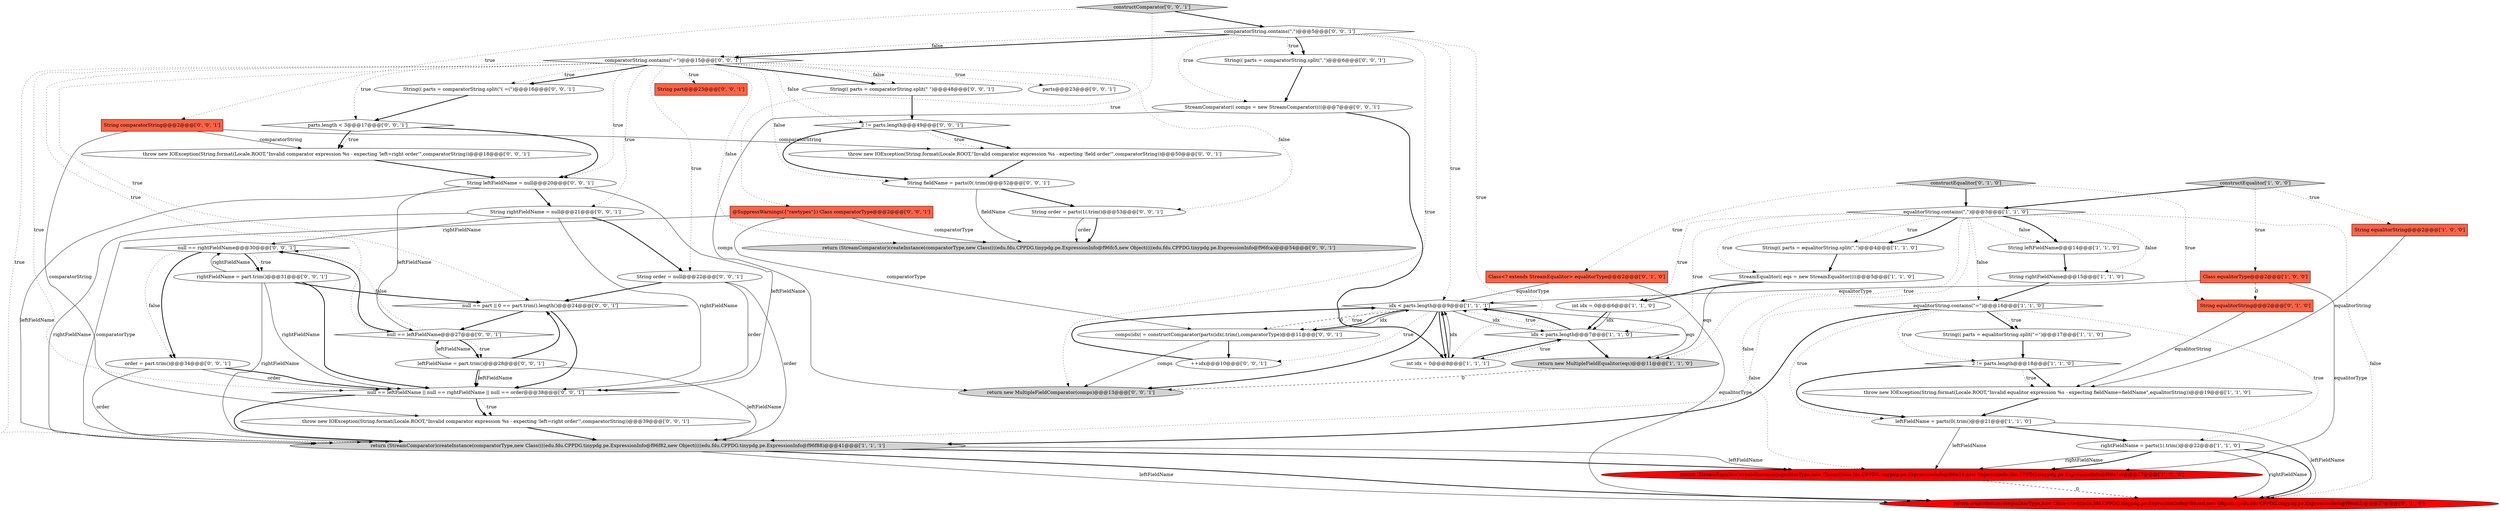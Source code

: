 digraph {
42 [style = filled, label = "parts.length < 3@@@17@@@['0', '0', '1']", fillcolor = white, shape = diamond image = "AAA0AAABBB3BBB"];
30 [style = filled, label = "String rightFieldName = null@@@21@@@['0', '0', '1']", fillcolor = white, shape = ellipse image = "AAA0AAABBB3BBB"];
33 [style = filled, label = "2 != parts.length@@@49@@@['0', '0', '1']", fillcolor = white, shape = diamond image = "AAA0AAABBB3BBB"];
9 [style = filled, label = "return new MultipleFieldEqualitor(eqs)@@@11@@@['1', '1', '0']", fillcolor = lightgray, shape = ellipse image = "AAA0AAABBB1BBB"];
39 [style = filled, label = "comparatorString.contains(\",\")@@@5@@@['0', '0', '1']", fillcolor = white, shape = diamond image = "AAA0AAABBB3BBB"];
46 [style = filled, label = "comps(idx( = constructComparator(parts(idx(.trim(),comparatorType)@@@11@@@['0', '0', '1']", fillcolor = white, shape = ellipse image = "AAA0AAABBB3BBB"];
3 [style = filled, label = "idx < parts.length@@@7@@@['1', '1', '0']", fillcolor = white, shape = diamond image = "AAA0AAABBB1BBB"];
17 [style = filled, label = "idx < parts.length@@@9@@@['1', '1', '1']", fillcolor = white, shape = diamond image = "AAA0AAABBB1BBB"];
4 [style = filled, label = "String leftFieldName@@@14@@@['1', '1', '0']", fillcolor = white, shape = ellipse image = "AAA0AAABBB1BBB"];
18 [style = filled, label = "int idx = 0@@@6@@@['1', '1', '0']", fillcolor = white, shape = ellipse image = "AAA0AAABBB1BBB"];
27 [style = filled, label = "throw new IOException(String.format(Locale.ROOT,\"Invalid comparator expression %s - expecting 'left=right order'\",comparatorString))@@@39@@@['0', '0', '1']", fillcolor = white, shape = ellipse image = "AAA0AAABBB3BBB"];
11 [style = filled, label = "Class equalitorType@@@2@@@['1', '0', '0']", fillcolor = tomato, shape = box image = "AAA1AAABBB1BBB"];
26 [style = filled, label = "throw new IOException(String.format(Locale.ROOT,\"Invalid comparator expression %s - expecting 'left=right order'\",comparatorString))@@@18@@@['0', '0', '1']", fillcolor = white, shape = ellipse image = "AAA0AAABBB3BBB"];
48 [style = filled, label = "return new MultipleFieldComparator(comps)@@@13@@@['0', '0', '1']", fillcolor = lightgray, shape = ellipse image = "AAA0AAABBB3BBB"];
5 [style = filled, label = "String(( parts = equalitorString.split(\"=\")@@@17@@@['1', '1', '0']", fillcolor = white, shape = ellipse image = "AAA0AAABBB1BBB"];
21 [style = filled, label = "Class<? extends StreamEqualitor> equalitorType@@@2@@@['0', '1', '0']", fillcolor = tomato, shape = box image = "AAA0AAABBB2BBB"];
47 [style = filled, label = "String comparatorString@@@2@@@['0', '0', '1']", fillcolor = tomato, shape = box image = "AAA0AAABBB3BBB"];
23 [style = filled, label = "String equalitorString@@@2@@@['0', '1', '0']", fillcolor = tomato, shape = box image = "AAA1AAABBB2BBB"];
8 [style = filled, label = "throw new IOException(String.format(Locale.ROOT,\"Invalid equalitor expression %s - expecting fieldName=fieldName\",equalitorString))@@@19@@@['1', '1', '0']", fillcolor = white, shape = ellipse image = "AAA0AAABBB1BBB"];
10 [style = filled, label = "String equalitorString@@@2@@@['1', '0', '0']", fillcolor = tomato, shape = box image = "AAA0AAABBB1BBB"];
12 [style = filled, label = "String rightFieldName@@@15@@@['1', '1', '0']", fillcolor = white, shape = ellipse image = "AAA0AAABBB1BBB"];
55 [style = filled, label = "null == leftFieldName@@@27@@@['0', '0', '1']", fillcolor = white, shape = diamond image = "AAA0AAABBB3BBB"];
54 [style = filled, label = "String(( parts = comparatorString.split(\",\")@@@6@@@['0', '0', '1']", fillcolor = white, shape = ellipse image = "AAA0AAABBB3BBB"];
56 [style = filled, label = "rightFieldName = part.trim()@@@31@@@['0', '0', '1']", fillcolor = white, shape = ellipse image = "AAA0AAABBB3BBB"];
16 [style = filled, label = "String(( parts = equalitorString.split(\",\")@@@4@@@['1', '1', '0']", fillcolor = white, shape = ellipse image = "AAA0AAABBB1BBB"];
7 [style = filled, label = "rightFieldName = parts(1(.trim()@@@22@@@['1', '1', '0']", fillcolor = white, shape = ellipse image = "AAA0AAABBB1BBB"];
22 [style = filled, label = "constructEqualitor['0', '1', '0']", fillcolor = lightgray, shape = diamond image = "AAA0AAABBB2BBB"];
1 [style = filled, label = "return (StreamEqualitor)createInstance(equalitorType,new Class((((edu.fdu.CPPDG.tinypdg.pe.ExpressionInfo@f96e19,new Object((((edu.fdu.CPPDG.tinypdg.pe.ExpressionInfo@f96e1e)@@@27@@@['1', '0', '0']", fillcolor = red, shape = ellipse image = "AAA1AAABBB1BBB"];
29 [style = filled, label = "throw new IOException(String.format(Locale.ROOT,\"Invalid comparator expression %s - expecting 'field order'\",comparatorString))@@@50@@@['0', '0', '1']", fillcolor = white, shape = ellipse image = "AAA0AAABBB3BBB"];
36 [style = filled, label = "String(( parts = comparatorString.split(\"( =(\")@@@16@@@['0', '0', '1']", fillcolor = white, shape = ellipse image = "AAA0AAABBB3BBB"];
43 [style = filled, label = "parts@@@23@@@['0', '0', '1']", fillcolor = white, shape = ellipse image = "AAA0AAABBB3BBB"];
44 [style = filled, label = "order = part.trim()@@@34@@@['0', '0', '1']", fillcolor = white, shape = ellipse image = "AAA0AAABBB3BBB"];
37 [style = filled, label = "StreamComparator(( comps = new StreamComparator((((@@@7@@@['0', '0', '1']", fillcolor = white, shape = ellipse image = "AAA0AAABBB3BBB"];
40 [style = filled, label = "constructComparator['0', '0', '1']", fillcolor = lightgray, shape = diamond image = "AAA0AAABBB3BBB"];
51 [style = filled, label = "@SuppressWarnings({\"rawtypes\"}) Class comparatorType@@@2@@@['0', '0', '1']", fillcolor = tomato, shape = box image = "AAA0AAABBB3BBB"];
49 [style = filled, label = "null == rightFieldName@@@30@@@['0', '0', '1']", fillcolor = white, shape = diamond image = "AAA0AAABBB3BBB"];
41 [style = filled, label = "leftFieldName = part.trim()@@@28@@@['0', '0', '1']", fillcolor = white, shape = ellipse image = "AAA0AAABBB3BBB"];
52 [style = filled, label = "++idx@@@10@@@['0', '0', '1']", fillcolor = white, shape = ellipse image = "AAA0AAABBB3BBB"];
24 [style = filled, label = "return createInstance(equalitorType,new Class<?>((((edu.fdu.CPPDG.tinypdg.pe.ExpressionInfo@f96ead,new Object((((edu.fdu.CPPDG.tinypdg.pe.ExpressionInfo@f96eb2)@@@27@@@['0', '1', '0']", fillcolor = red, shape = ellipse image = "AAA1AAABBB2BBB"];
45 [style = filled, label = "return (StreamComparator)createInstance(comparatorType,new Class((((edu.fdu.CPPDG.tinypdg.pe.ExpressionInfo@f96fc5,new Object((((edu.fdu.CPPDG.tinypdg.pe.ExpressionInfo@f96fca)@@@54@@@['0', '0', '1']", fillcolor = lightgray, shape = ellipse image = "AAA0AAABBB3BBB"];
0 [style = filled, label = "StreamEqualitor(( eqs = new StreamEqualitor((((@@@5@@@['1', '1', '0']", fillcolor = white, shape = ellipse image = "AAA0AAABBB1BBB"];
31 [style = filled, label = "null == part || 0 == part.trim().length()@@@24@@@['0', '0', '1']", fillcolor = white, shape = diamond image = "AAA0AAABBB3BBB"];
6 [style = filled, label = "equalitorString.contains(\"=\")@@@16@@@['1', '1', '0']", fillcolor = white, shape = diamond image = "AAA0AAABBB1BBB"];
15 [style = filled, label = "equalitorString.contains(\",\")@@@3@@@['1', '1', '0']", fillcolor = white, shape = diamond image = "AAA0AAABBB1BBB"];
38 [style = filled, label = "comparatorString.contains(\"=\")@@@15@@@['0', '0', '1']", fillcolor = white, shape = diamond image = "AAA0AAABBB3BBB"];
32 [style = filled, label = "String(( parts = comparatorString.split(\" \")@@@48@@@['0', '0', '1']", fillcolor = white, shape = ellipse image = "AAA0AAABBB3BBB"];
50 [style = filled, label = "String order = parts(1(.trim()@@@53@@@['0', '0', '1']", fillcolor = white, shape = ellipse image = "AAA0AAABBB3BBB"];
34 [style = filled, label = "String leftFieldName = null@@@20@@@['0', '0', '1']", fillcolor = white, shape = ellipse image = "AAA0AAABBB3BBB"];
28 [style = filled, label = "String fieldName = parts(0(.trim()@@@52@@@['0', '0', '1']", fillcolor = white, shape = ellipse image = "AAA0AAABBB3BBB"];
20 [style = filled, label = "return (StreamComparator)createInstance(comparatorType,new Class((((edu.fdu.CPPDG.tinypdg.pe.ExpressionInfo@f96f82,new Object((((edu.fdu.CPPDG.tinypdg.pe.ExpressionInfo@f96f88)@@@41@@@['1', '1', '1']", fillcolor = lightgray, shape = ellipse image = "AAA0AAABBB1BBB"];
13 [style = filled, label = "leftFieldName = parts(0(.trim()@@@21@@@['1', '1', '0']", fillcolor = white, shape = ellipse image = "AAA0AAABBB1BBB"];
53 [style = filled, label = "String part@@@23@@@['0', '0', '1']", fillcolor = tomato, shape = box image = "AAA0AAABBB3BBB"];
35 [style = filled, label = "null == leftFieldName || null == rightFieldName || null == order@@@38@@@['0', '0', '1']", fillcolor = white, shape = diamond image = "AAA0AAABBB3BBB"];
2 [style = filled, label = "constructEqualitor['1', '0', '0']", fillcolor = lightgray, shape = diamond image = "AAA0AAABBB1BBB"];
19 [style = filled, label = "int idx = 0@@@8@@@['1', '1', '1']", fillcolor = white, shape = ellipse image = "AAA0AAABBB1BBB"];
14 [style = filled, label = "2 != parts.length@@@18@@@['1', '1', '0']", fillcolor = white, shape = diamond image = "AAA0AAABBB1BBB"];
25 [style = filled, label = "String order = null@@@22@@@['0', '0', '1']", fillcolor = white, shape = ellipse image = "AAA0AAABBB3BBB"];
7->1 [style = solid, label="rightFieldName"];
18->3 [style = bold, label=""];
16->0 [style = bold, label=""];
22->15 [style = bold, label=""];
44->20 [style = solid, label="order"];
38->28 [style = dotted, label="false"];
17->52 [style = dotted, label="true"];
38->34 [style = dotted, label="true"];
40->51 [style = dotted, label="true"];
55->49 [style = bold, label=""];
44->35 [style = bold, label=""];
26->34 [style = bold, label=""];
28->50 [style = bold, label=""];
38->32 [style = dotted, label="false"];
15->6 [style = dotted, label="false"];
0->9 [style = solid, label="eqs"];
39->54 [style = bold, label=""];
47->26 [style = solid, label="comparatorString"];
15->9 [style = dotted, label="true"];
38->45 [style = dotted, label="false"];
2->11 [style = dotted, label="true"];
25->31 [style = bold, label=""];
41->55 [style = solid, label="leftFieldName"];
30->35 [style = solid, label="rightFieldName"];
13->1 [style = solid, label="leftFieldName"];
31->35 [style = bold, label=""];
17->46 [style = dashed, label="0"];
17->46 [style = dotted, label="true"];
2->15 [style = bold, label=""];
54->37 [style = bold, label=""];
38->33 [style = dotted, label="false"];
50->45 [style = bold, label=""];
39->38 [style = bold, label=""];
38->31 [style = dotted, label="true"];
21->24 [style = solid, label="equalitorType"];
30->20 [style = solid, label="rightFieldName"];
49->56 [style = bold, label=""];
51->45 [style = solid, label="comparatorType"];
30->49 [style = solid, label="rightFieldName"];
23->8 [style = solid, label="equalitorString"];
19->3 [style = bold, label=""];
2->10 [style = dotted, label="true"];
15->4 [style = dotted, label="false"];
42->26 [style = dotted, label="true"];
56->20 [style = solid, label="rightFieldName"];
6->20 [style = dotted, label="false"];
7->1 [style = bold, label=""];
55->41 [style = bold, label=""];
22->23 [style = dotted, label="true"];
35->20 [style = bold, label=""];
25->20 [style = solid, label="order"];
47->29 [style = solid, label="comparatorString"];
6->13 [style = dotted, label="true"];
38->20 [style = dotted, label="true"];
15->18 [style = dotted, label="true"];
33->28 [style = bold, label=""];
15->24 [style = dotted, label="false"];
15->16 [style = dotted, label="true"];
7->24 [style = solid, label="rightFieldName"];
38->32 [style = bold, label=""];
20->24 [style = solid, label="leftFieldName"];
33->29 [style = bold, label=""];
15->3 [style = dotted, label="true"];
49->44 [style = dotted, label="false"];
34->35 [style = solid, label="leftFieldName"];
7->24 [style = bold, label=""];
6->14 [style = dotted, label="true"];
21->17 [style = solid, label="equalitorType"];
9->48 [style = dashed, label="0"];
40->47 [style = dotted, label="true"];
51->20 [style = solid, label="comparatorType"];
1->24 [style = dashed, label="0"];
15->12 [style = dotted, label="false"];
6->7 [style = dotted, label="true"];
10->8 [style = solid, label="equalitorString"];
3->17 [style = dotted, label="true"];
14->8 [style = bold, label=""];
27->20 [style = bold, label=""];
36->42 [style = bold, label=""];
38->42 [style = dotted, label="true"];
22->21 [style = dotted, label="true"];
17->3 [style = solid, label="idx"];
17->46 [style = bold, label=""];
13->24 [style = solid, label="leftFieldName"];
56->31 [style = bold, label=""];
20->1 [style = solid, label="leftFieldName"];
49->44 [style = bold, label=""];
38->50 [style = dotted, label="false"];
38->55 [style = dotted, label="true"];
11->23 [style = dashed, label="0"];
38->25 [style = dotted, label="true"];
19->17 [style = bold, label=""];
20->1 [style = bold, label=""];
41->35 [style = solid, label="leftFieldName"];
37->48 [style = solid, label="comps"];
15->0 [style = dotted, label="true"];
32->33 [style = bold, label=""];
18->3 [style = solid, label="idx"];
34->20 [style = solid, label="leftFieldName"];
56->35 [style = bold, label=""];
38->30 [style = dotted, label="true"];
3->9 [style = bold, label=""];
6->20 [style = bold, label=""];
49->56 [style = dotted, label="true"];
39->37 [style = dotted, label="true"];
6->5 [style = bold, label=""];
19->17 [style = solid, label="idx"];
39->17 [style = dotted, label="true"];
40->39 [style = bold, label=""];
41->20 [style = solid, label="leftFieldName"];
39->48 [style = dotted, label="true"];
14->8 [style = dotted, label="true"];
33->29 [style = dotted, label="true"];
4->12 [style = bold, label=""];
3->17 [style = bold, label=""];
0->18 [style = bold, label=""];
41->31 [style = bold, label=""];
34->55 [style = solid, label="leftFieldName"];
44->35 [style = solid, label="order"];
14->13 [style = bold, label=""];
11->1 [style = solid, label="equalitorType"];
38->36 [style = dotted, label="true"];
8->13 [style = bold, label=""];
39->54 [style = dotted, label="true"];
41->35 [style = bold, label=""];
39->38 [style = dotted, label="false"];
42->26 [style = bold, label=""];
42->34 [style = bold, label=""];
35->27 [style = bold, label=""];
56->35 [style = solid, label="rightFieldName"];
51->46 [style = solid, label="comparatorType"];
39->19 [style = dotted, label="true"];
55->49 [style = dotted, label="false"];
28->45 [style = solid, label="fieldName"];
30->25 [style = bold, label=""];
47->27 [style = solid, label="comparatorString"];
38->36 [style = bold, label=""];
17->9 [style = solid, label="eqs"];
15->1 [style = dotted, label="false"];
5->14 [style = bold, label=""];
15->16 [style = bold, label=""];
11->17 [style = solid, label="equalitorType"];
12->6 [style = bold, label=""];
52->17 [style = bold, label=""];
46->52 [style = bold, label=""];
17->19 [style = bold, label=""];
34->30 [style = bold, label=""];
29->28 [style = bold, label=""];
56->49 [style = solid, label="rightFieldName"];
35->27 [style = dotted, label="true"];
25->35 [style = solid, label="order"];
3->19 [style = dotted, label="true"];
50->45 [style = solid, label="order"];
38->43 [style = dotted, label="true"];
38->53 [style = dotted, label="true"];
38->35 [style = dotted, label="true"];
13->7 [style = bold, label=""];
31->55 [style = bold, label=""];
15->4 [style = bold, label=""];
17->48 [style = bold, label=""];
55->41 [style = dotted, label="true"];
37->19 [style = bold, label=""];
20->24 [style = bold, label=""];
46->48 [style = solid, label="comps"];
46->17 [style = solid, label="idx"];
6->5 [style = dotted, label="true"];
}
